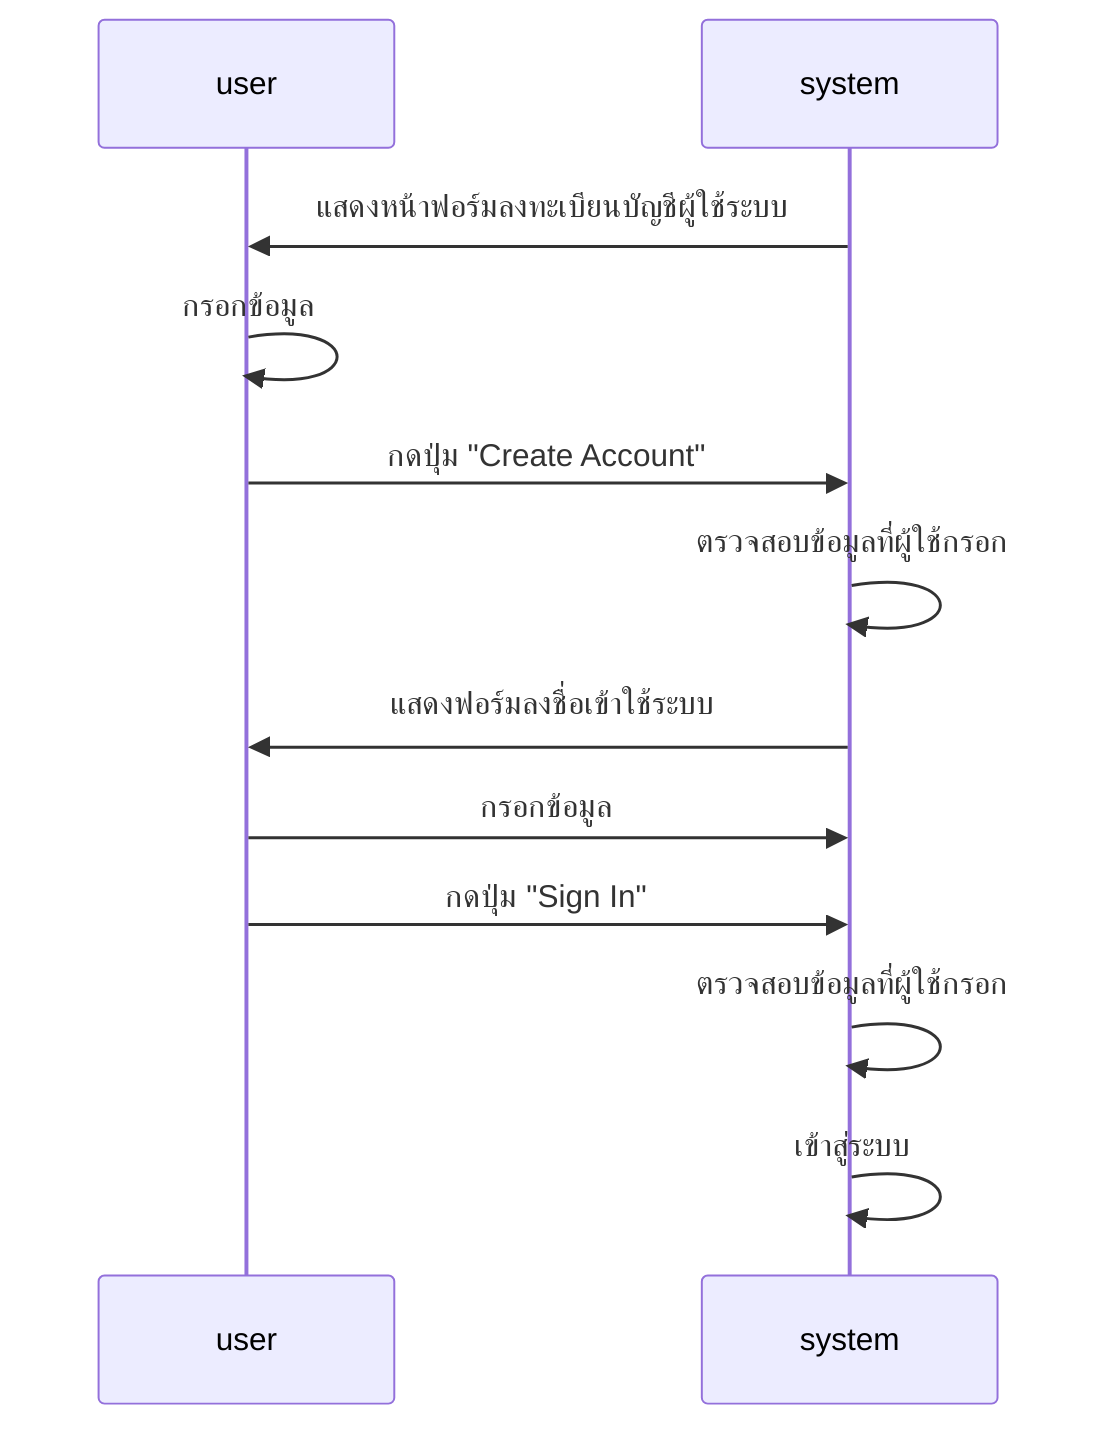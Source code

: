 sequenceDiagram
    participant user
    participant system
    system->>user: แสดงหน้าฟอร์มลงทะเบียนบัญชีผู้ใช้ระบบ
    user->>user: กรอกข้อมูล
    user->>system: กดปุ่ม "Create Account"
    system->>system: ตรวจสอบข้อมูลที่ผู้ใช้กรอก
    system->>user: แสดงฟอร์มลงชื่อเข้าใช้ระบบ
    user->>system: กรอกข้อมูล
    user->>system: กดปุ่ม "Sign In"
    system->>system: ตรวจสอบข้อมูลที่ผู้ใช้กรอก
    system->>system: เข้าสู่ระบบ